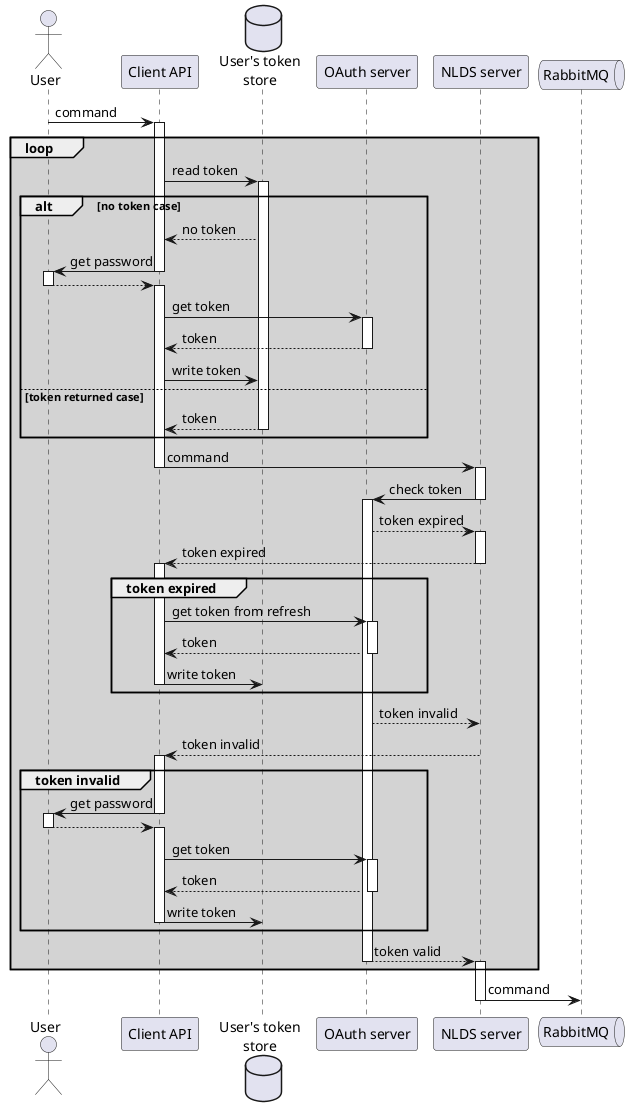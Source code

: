 @startuml client_server_sequence

actor user as "User"
participant client as "Client API"
database token_store as "User's token\nstore"
participant oauth_server as "OAuth server"
participant server as "NLDS server"
queue rabbit as "RabbitMQ"

user -> client : command
activate client
loop #lightgrey
client -> token_store  : read token
activate token_store
alt no token case
    token_store --> client : no token
    client -> user : get password
    deactivate client
    activate user
    user --> client
    deactivate user
    activate client
    client -> oauth_server  : get token
    activate oauth_server
    oauth_server --> client : token
    deactivate oauth_server
    client -> token_store : write token
else token returned case
    token_store --> client : token
    deactivate token_store
end

client -> server : command
deactivate client
activate server
server -> oauth_server : check token
deactivate server
activate oauth_server

oauth_server --> server : token expired
activate server
server --> client : token expired
deactivate server
group token expired
    activate client
    client -> oauth_server : get token from refresh
    activate oauth_server
    oauth_server --> client : token
    deactivate oauth_server
    client -> token_store : write token
    deactivate client
end

oauth_server --> server : token invalid
server --> client : token invalid

activate client
group token invalid
    client -> user : get password
    deactivate client
    activate user
    user --> client
    deactivate user
    activate client
    client -> oauth_server  : get token
    activate oauth_server
    oauth_server --> client : token
    deactivate oauth_server
    client -> token_store : write token
    deactivate client
end

oauth_server --> server : token valid
deactivate oauth_server
activate server
end
server -> rabbit : command
deactivate server
@enduml